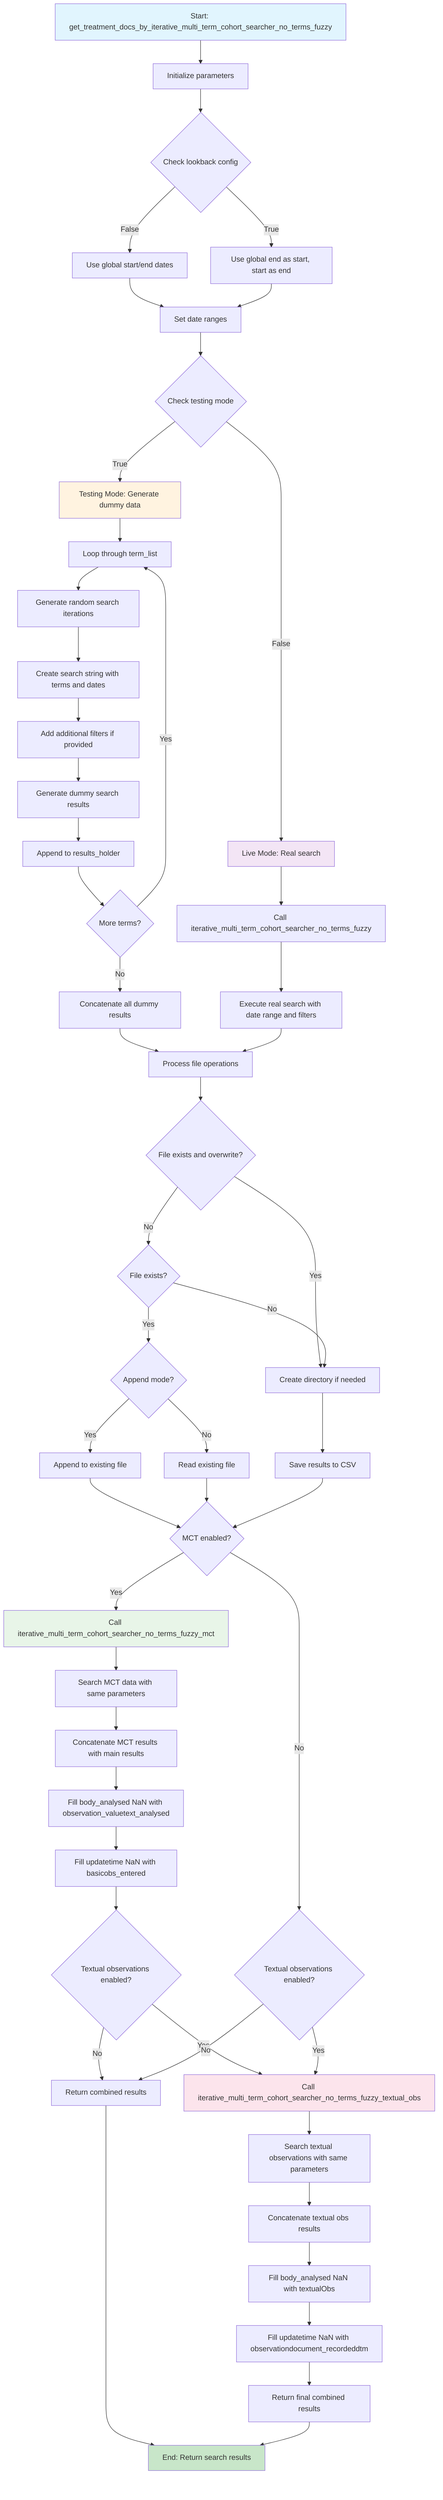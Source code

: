 flowchart TD
    A[Start: get_treatment_docs_by_iterative_multi_term_cohort_searcher_no_terms_fuzzy] --> B[Initialize parameters]
    B --> C{Check lookback config}
    C -->|False| D[Use global start/end dates]
    C -->|True| E[Use global end as start, start as end]
    D --> F[Set date ranges]
    E --> F
    F --> G{Check testing mode}
    
    G -->|True| H[Testing Mode: Generate dummy data]
    G -->|False| I[Live Mode: Real search]
    
    H --> H1[Loop through term_list]
    H1 --> H2[Generate random search iterations]
    H2 --> H3[Create search string with terms and dates]
    H3 --> H4[Add additional filters if provided]
    H4 --> H5[Generate dummy search results]
    H5 --> H6[Append to results_holder]
    H6 --> H7{More terms?}
    H7 -->|Yes| H1
    H7 -->|No| H8[Concatenate all dummy results]
    H8 --> J[Process file operations]
    
    I --> I1[Call iterative_multi_term_cohort_searcher_no_terms_fuzzy]
    I1 --> I2[Execute real search with date range and filters]
    I2 --> J
    
    J --> K{File exists and overwrite?}
    K -->|Yes| L[Create directory if needed]
    K -->|No| M{File exists?}
    M -->|No| L
    M -->|Yes| N{Append mode?}
    N -->|Yes| O[Append to existing file]
    N -->|No| P[Read existing file]
    L --> Q[Save results to CSV]
    O --> R{MCT enabled?}
    P --> R
    Q --> R
    
    R -->|Yes| S[Call iterative_multi_term_cohort_searcher_no_terms_fuzzy_mct]
    R -->|No| T{Textual observations enabled?}
    
    S --> S1[Search MCT data with same parameters]
    S1 --> S2[Concatenate MCT results with main results]
    S2 --> S3[Fill body_analysed NaN with observation_valuetext_analysed]
    S3 --> S4[Fill updatetime NaN with basicobs_entered]
    S4 --> U{Textual observations enabled?}
    
    U -->|No| V[Return combined results]
    U -->|Yes| W[Call iterative_multi_term_cohort_searcher_no_terms_fuzzy_textual_obs]
    
    T -->|Yes| W
    T -->|No| V
    
    W --> W1[Search textual observations with same parameters]
    W1 --> W2[Concatenate textual obs results]
    W2 --> W3[Fill body_analysed NaN with textualObs]
    W3 --> W4[Fill updatetime NaN with observationdocument_recordeddtm]
    W4 --> X[Return final combined results]
    
    V --> Y[End: Return search results]
    X --> Y
    
    style A fill:#e1f5fe
    style Y fill:#c8e6c9
    style H fill:#fff3e0
    style I fill:#f3e5f5
    style S fill:#e8f5e8
    style W fill:#fce4ec